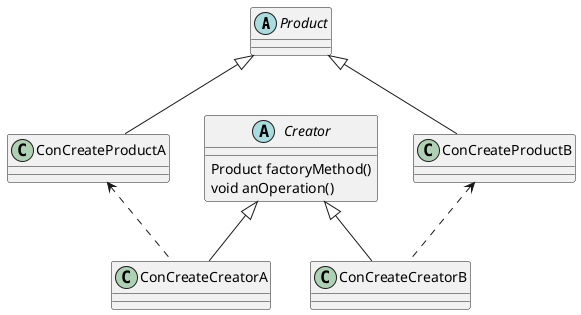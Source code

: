 @startuml

abstract class Product
class ConCreateProductA
class ConCreateProductB
Product <|--ConCreateProductA
Product <|--ConCreateProductB

abstract class Creator
class ConCreateCreatorA
class ConCreateCreatorB
Creator <|--ConCreateCreatorA
Creator <|--ConCreateCreatorB

ConCreateProductA<..ConCreateCreatorA
ConCreateProductB<..ConCreateCreatorB
abstract class Creator{
   Product factoryMethod()
   void anOperation()
}


@enduml